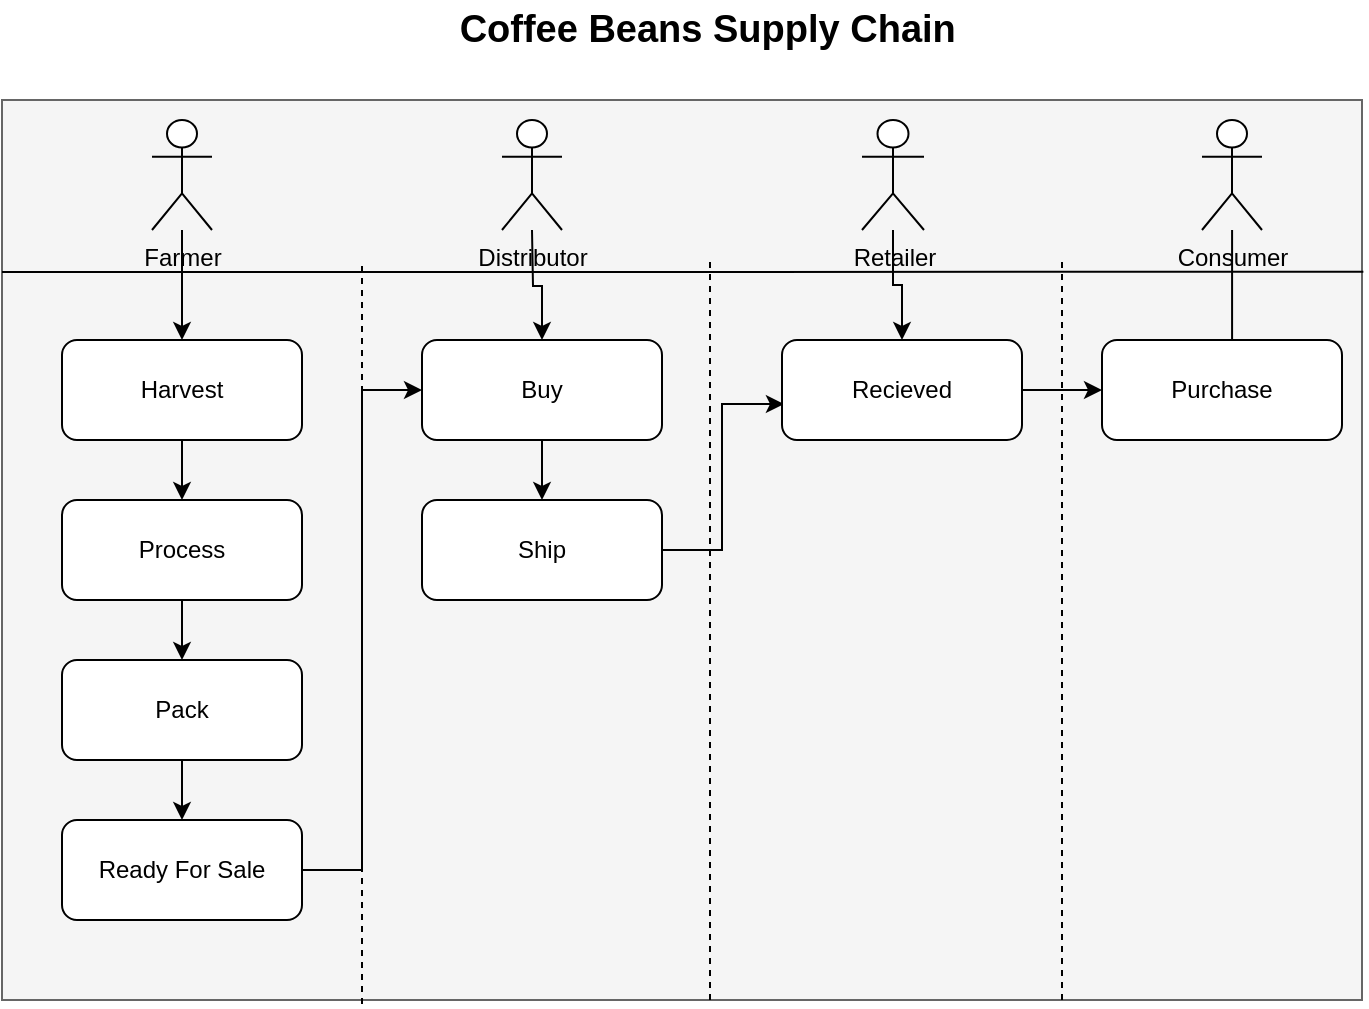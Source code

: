<mxfile version="14.6.13" type="device"><diagram id="tcumwYMogjFzcfD2u41w" name="Page-1"><mxGraphModel dx="786" dy="462" grid="1" gridSize="10" guides="1" tooltips="1" connect="1" arrows="1" fold="1" page="1" pageScale="1" pageWidth="850" pageHeight="1100" math="0" shadow="0"><root><mxCell id="0"/><mxCell id="1" parent="0"/><mxCell id="VLrwpMyqO8eowQw1tFMB-1" value="" style="rounded=0;whiteSpace=wrap;html=1;labelBackgroundColor=none;fillColor=#f5f5f5;strokeColor=#666666;fontColor=#333333;" parent="1" vertex="1"><mxGeometry x="70" y="80" width="680" height="450" as="geometry"/></mxCell><mxCell id="pLf89U3ZJ6znYfPfxlib-1" value="" style="endArrow=none;html=1;entryX=1.001;entryY=0.122;entryDx=0;entryDy=0;entryPerimeter=0;" edge="1" parent="1"><mxGeometry width="50" height="50" relative="1" as="geometry"><mxPoint x="70" y="166" as="sourcePoint"/><mxPoint x="750.68" y="165.9" as="targetPoint"/></mxGeometry></mxCell><mxCell id="pLf89U3ZJ6znYfPfxlib-16" style="edgeStyle=orthogonalEdgeStyle;rounded=0;orthogonalLoop=1;jettySize=auto;html=1;" edge="1" parent="1" source="pLf89U3ZJ6znYfPfxlib-3" target="pLf89U3ZJ6znYfPfxlib-12"><mxGeometry relative="1" as="geometry"/></mxCell><object label="Farmer" id="pLf89U3ZJ6znYfPfxlib-3"><mxCell style="shape=umlActor;verticalLabelPosition=bottom;verticalAlign=top;html=1;outlineConnect=0;" vertex="1" parent="1"><mxGeometry x="145" y="90" width="30" height="55" as="geometry"/></mxCell></object><mxCell id="pLf89U3ZJ6znYfPfxlib-33" style="edgeStyle=orthogonalEdgeStyle;rounded=0;orthogonalLoop=1;jettySize=auto;html=1;entryX=0.5;entryY=0;entryDx=0;entryDy=0;" edge="1" parent="1" target="pLf89U3ZJ6znYfPfxlib-27"><mxGeometry relative="1" as="geometry"><mxPoint x="335" y="145" as="sourcePoint"/><mxPoint x="340" y="180" as="targetPoint"/></mxGeometry></mxCell><mxCell id="pLf89U3ZJ6znYfPfxlib-6" value="Distributor" style="shape=umlActor;verticalLabelPosition=bottom;verticalAlign=top;html=1;outlineConnect=0;" vertex="1" parent="1"><mxGeometry x="320" y="90" width="30" height="55" as="geometry"/></mxCell><mxCell id="pLf89U3ZJ6znYfPfxlib-40" style="edgeStyle=orthogonalEdgeStyle;rounded=0;orthogonalLoop=1;jettySize=auto;html=1;entryX=0.5;entryY=0;entryDx=0;entryDy=0;" edge="1" parent="1" source="pLf89U3ZJ6znYfPfxlib-9" target="pLf89U3ZJ6znYfPfxlib-38"><mxGeometry relative="1" as="geometry"/></mxCell><mxCell id="pLf89U3ZJ6znYfPfxlib-9" value="Retailer" style="shape=umlActor;verticalLabelPosition=bottom;verticalAlign=top;html=1;outlineConnect=0;" vertex="1" parent="1"><mxGeometry x="500" y="90" width="31" height="55" as="geometry"/></mxCell><mxCell id="pLf89U3ZJ6znYfPfxlib-43" style="edgeStyle=orthogonalEdgeStyle;rounded=0;orthogonalLoop=1;jettySize=auto;html=1;entryX=0.542;entryY=0.2;entryDx=0;entryDy=0;entryPerimeter=0;" edge="1" parent="1" source="pLf89U3ZJ6znYfPfxlib-11" target="pLf89U3ZJ6znYfPfxlib-41"><mxGeometry relative="1" as="geometry"/></mxCell><mxCell id="pLf89U3ZJ6znYfPfxlib-11" value="Consumer" style="shape=umlActor;verticalLabelPosition=bottom;verticalAlign=top;html=1;outlineConnect=0;" vertex="1" parent="1"><mxGeometry x="670" y="90" width="30" height="55" as="geometry"/></mxCell><mxCell id="pLf89U3ZJ6znYfPfxlib-18" style="edgeStyle=orthogonalEdgeStyle;rounded=0;orthogonalLoop=1;jettySize=auto;html=1;entryX=0.5;entryY=0;entryDx=0;entryDy=0;" edge="1" parent="1" source="pLf89U3ZJ6znYfPfxlib-12" target="pLf89U3ZJ6znYfPfxlib-17"><mxGeometry relative="1" as="geometry"/></mxCell><mxCell id="pLf89U3ZJ6znYfPfxlib-12" value="Harvest" style="rounded=1;whiteSpace=wrap;html=1;" vertex="1" parent="1"><mxGeometry x="100" y="200" width="120" height="50" as="geometry"/></mxCell><mxCell id="pLf89U3ZJ6znYfPfxlib-20" style="edgeStyle=orthogonalEdgeStyle;rounded=0;orthogonalLoop=1;jettySize=auto;html=1;" edge="1" parent="1" source="pLf89U3ZJ6znYfPfxlib-17" target="pLf89U3ZJ6znYfPfxlib-19"><mxGeometry relative="1" as="geometry"/></mxCell><mxCell id="pLf89U3ZJ6znYfPfxlib-17" value="Process" style="rounded=1;whiteSpace=wrap;html=1;" vertex="1" parent="1"><mxGeometry x="100" y="280" width="120" height="50" as="geometry"/></mxCell><mxCell id="pLf89U3ZJ6znYfPfxlib-25" style="edgeStyle=orthogonalEdgeStyle;rounded=0;orthogonalLoop=1;jettySize=auto;html=1;" edge="1" parent="1" source="pLf89U3ZJ6znYfPfxlib-19" target="pLf89U3ZJ6znYfPfxlib-21"><mxGeometry relative="1" as="geometry"/></mxCell><mxCell id="pLf89U3ZJ6znYfPfxlib-19" value="Pack" style="rounded=1;whiteSpace=wrap;html=1;" vertex="1" parent="1"><mxGeometry x="100" y="360" width="120" height="50" as="geometry"/></mxCell><mxCell id="pLf89U3ZJ6znYfPfxlib-28" style="edgeStyle=orthogonalEdgeStyle;rounded=0;orthogonalLoop=1;jettySize=auto;html=1;entryX=0;entryY=0.5;entryDx=0;entryDy=0;" edge="1" parent="1" source="pLf89U3ZJ6znYfPfxlib-21" target="pLf89U3ZJ6znYfPfxlib-27"><mxGeometry relative="1" as="geometry"/></mxCell><mxCell id="pLf89U3ZJ6znYfPfxlib-21" value="Ready For Sale" style="rounded=1;whiteSpace=wrap;html=1;" vertex="1" parent="1"><mxGeometry x="100" y="440" width="120" height="50" as="geometry"/></mxCell><mxCell id="pLf89U3ZJ6znYfPfxlib-26" value="" style="endArrow=none;dashed=1;html=1;" edge="1" parent="1"><mxGeometry width="50" height="50" relative="1" as="geometry"><mxPoint x="250" y="532" as="sourcePoint"/><mxPoint x="250" y="160" as="targetPoint"/></mxGeometry></mxCell><mxCell id="pLf89U3ZJ6znYfPfxlib-36" style="edgeStyle=orthogonalEdgeStyle;rounded=0;orthogonalLoop=1;jettySize=auto;html=1;" edge="1" parent="1" source="pLf89U3ZJ6znYfPfxlib-27" target="pLf89U3ZJ6znYfPfxlib-34"><mxGeometry relative="1" as="geometry"/></mxCell><mxCell id="pLf89U3ZJ6znYfPfxlib-27" value="Buy" style="rounded=1;whiteSpace=wrap;html=1;" vertex="1" parent="1"><mxGeometry x="280" y="200" width="120" height="50" as="geometry"/></mxCell><mxCell id="pLf89U3ZJ6znYfPfxlib-32" value="" style="endArrow=none;dashed=1;html=1;" edge="1" parent="1"><mxGeometry width="50" height="50" relative="1" as="geometry"><mxPoint x="424" y="530" as="sourcePoint"/><mxPoint x="424" y="158" as="targetPoint"/></mxGeometry></mxCell><mxCell id="pLf89U3ZJ6znYfPfxlib-39" style="edgeStyle=orthogonalEdgeStyle;rounded=0;orthogonalLoop=1;jettySize=auto;html=1;entryX=0.008;entryY=0.64;entryDx=0;entryDy=0;entryPerimeter=0;" edge="1" parent="1" source="pLf89U3ZJ6znYfPfxlib-34" target="pLf89U3ZJ6znYfPfxlib-38"><mxGeometry relative="1" as="geometry"/></mxCell><mxCell id="pLf89U3ZJ6znYfPfxlib-34" value="Ship" style="rounded=1;whiteSpace=wrap;html=1;" vertex="1" parent="1"><mxGeometry x="280" y="280" width="120" height="50" as="geometry"/></mxCell><mxCell id="pLf89U3ZJ6znYfPfxlib-37" value="" style="endArrow=none;dashed=1;html=1;" edge="1" parent="1"><mxGeometry width="50" height="50" relative="1" as="geometry"><mxPoint x="600" y="530" as="sourcePoint"/><mxPoint x="600" y="158" as="targetPoint"/></mxGeometry></mxCell><mxCell id="pLf89U3ZJ6znYfPfxlib-42" style="edgeStyle=orthogonalEdgeStyle;rounded=0;orthogonalLoop=1;jettySize=auto;html=1;entryX=0;entryY=0.5;entryDx=0;entryDy=0;" edge="1" parent="1" source="pLf89U3ZJ6znYfPfxlib-38" target="pLf89U3ZJ6znYfPfxlib-41"><mxGeometry relative="1" as="geometry"/></mxCell><mxCell id="pLf89U3ZJ6znYfPfxlib-38" value="Recieved" style="rounded=1;whiteSpace=wrap;html=1;" vertex="1" parent="1"><mxGeometry x="460" y="200" width="120" height="50" as="geometry"/></mxCell><mxCell id="pLf89U3ZJ6znYfPfxlib-41" value="Purchase" style="rounded=1;whiteSpace=wrap;html=1;" vertex="1" parent="1"><mxGeometry x="620" y="200" width="120" height="50" as="geometry"/></mxCell><mxCell id="pLf89U3ZJ6znYfPfxlib-45" value="Coffee Beans Supply Chain&amp;nbsp;" style="text;html=1;align=center;verticalAlign=middle;resizable=0;points=[];autosize=1;strokeColor=none;fontStyle=1;fontSize=19;" vertex="1" parent="1"><mxGeometry x="290" y="30" width="270" height="30" as="geometry"/></mxCell></root></mxGraphModel></diagram></mxfile>